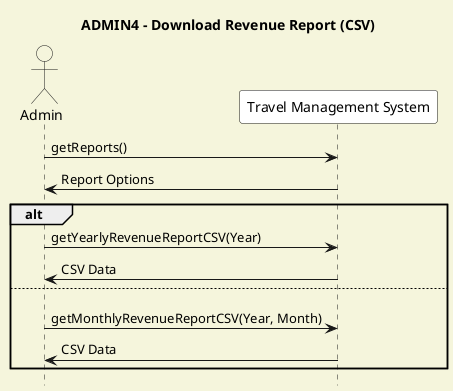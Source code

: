 @startuml
title ADMIN4 - Download Revenue Report (CSV)

skinparam backgroundColor #F5F5DC
skinparam HyperlinkColor none
hide footbox

actor Admin #F5F5DC
participant "Travel Management System" as TMS #FFFFFF

Admin -> TMS: getReports()
TMS -> Admin: Report Options

alt [Yearly Report]
    Admin -> TMS: getYearlyRevenueReportCSV(Year)
    TMS -> Admin: CSV Data
else [Monthly Report]
    Admin -> TMS: getMonthlyRevenueReportCSV(Year, Month)
    TMS -> Admin: CSV Data
end

@enduml
